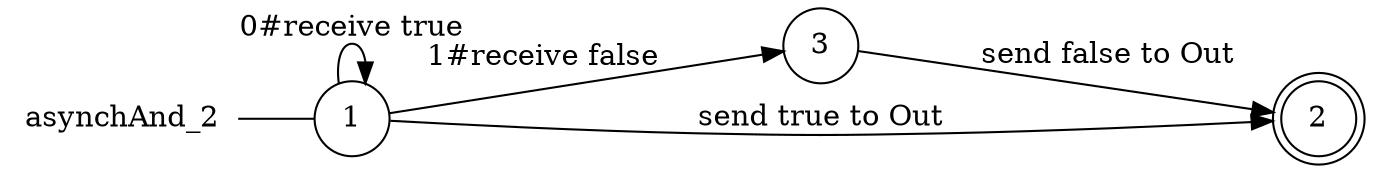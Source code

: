 digraph asynchAnd_2 {
	rankdir="LR";
	n_0 [label="asynchAnd_2", shape="plaintext"];
	n_1 [id="1", shape=circle, label="1"];
	n_0 -> n_1 [arrowhead=none];
	n_2 [id="2", shape=circle, label="3"];
	n_3 [id="3", shape=doublecircle, label="2"];

	n_1 -> n_1 [id="[$e|7]", label="0#receive true"];
	n_2 -> n_3 [id="[$e|9]", label="send false to Out"];
	n_1 -> n_3 [id="[$e|0]", label="send true to Out"];
	n_1 -> n_2 [id="[$e|5]", label="1#receive false"];
}
